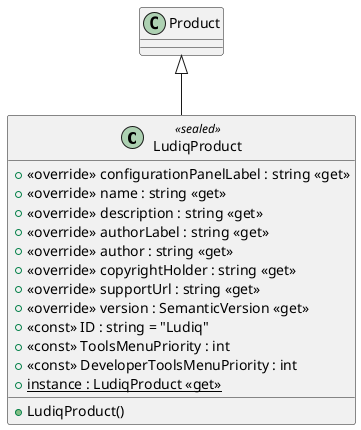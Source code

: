 @startuml
class LudiqProduct <<sealed>> {
    + LudiqProduct()
    + <<override>> configurationPanelLabel : string <<get>>
    + <<override>> name : string <<get>>
    + <<override>> description : string <<get>>
    + <<override>> authorLabel : string <<get>>
    + <<override>> author : string <<get>>
    + <<override>> copyrightHolder : string <<get>>
    + <<override>> supportUrl : string <<get>>
    + <<override>> version : SemanticVersion <<get>>
    + <<const>> ID : string = "Ludiq"
    + <<const>> ToolsMenuPriority : int
    + <<const>> DeveloperToolsMenuPriority : int
    + {static} instance : LudiqProduct <<get>>
}
Product <|-- LudiqProduct
@enduml
